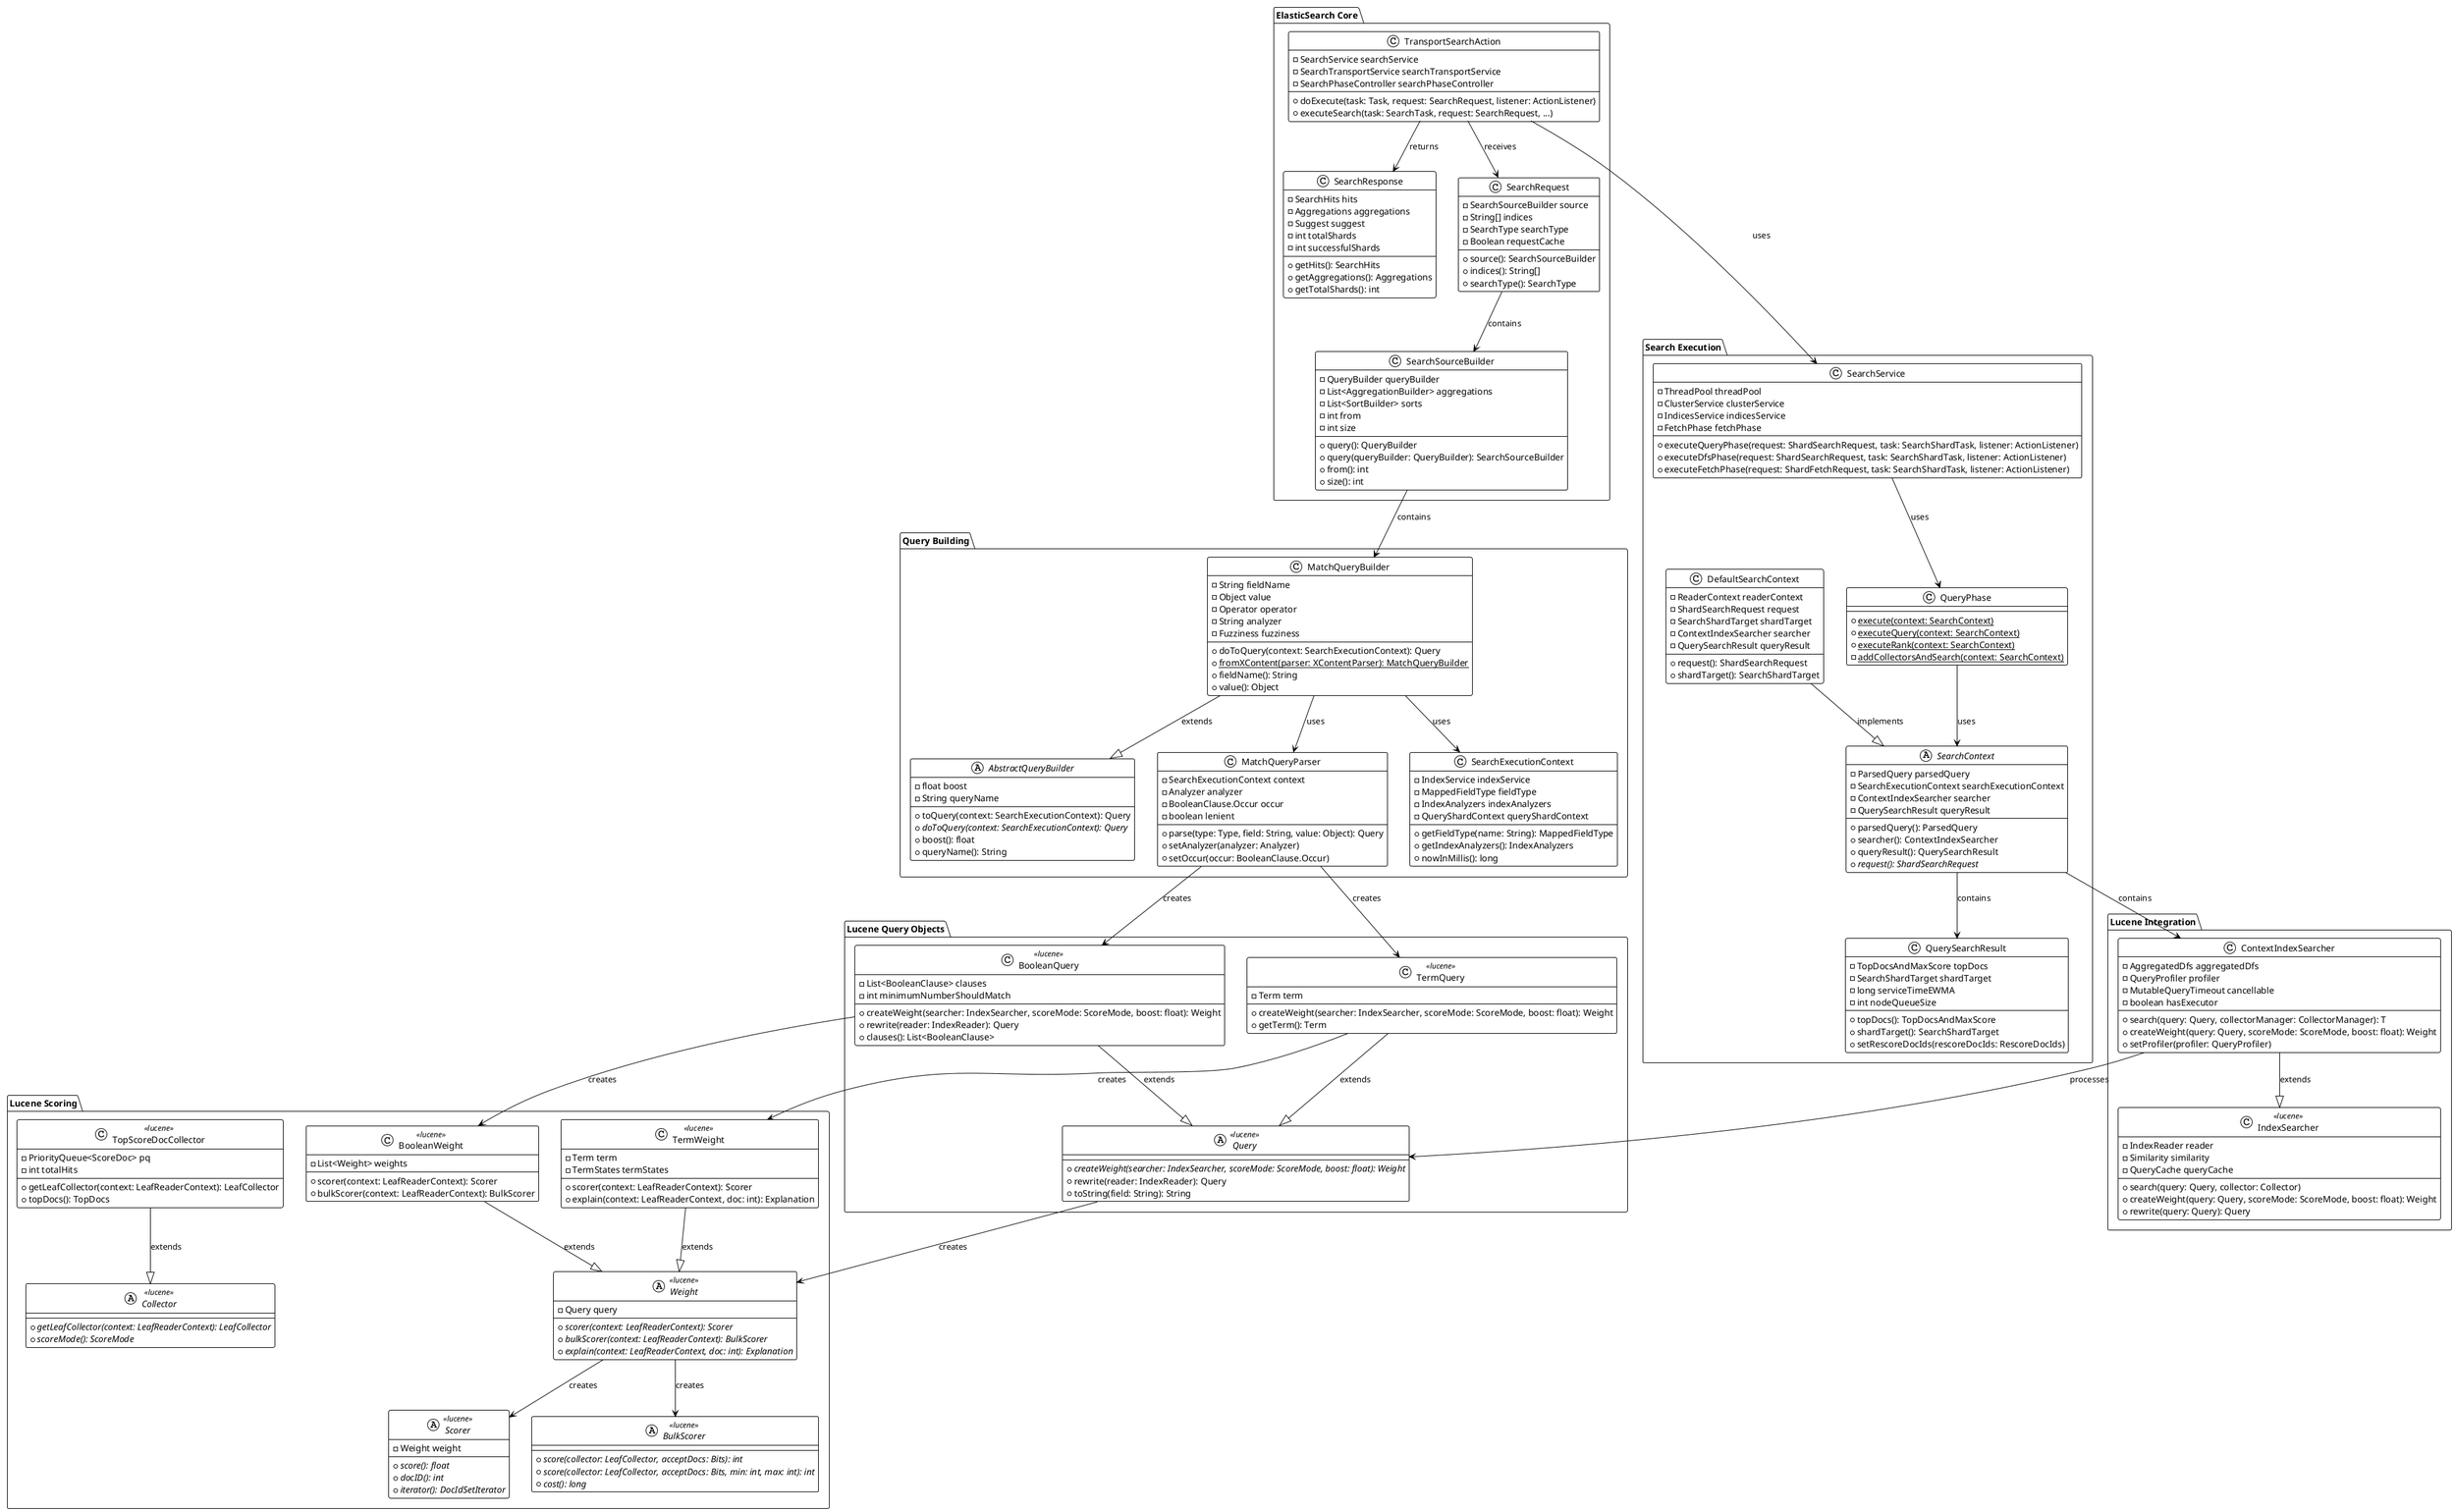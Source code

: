 @startuml
!theme plain

package "ElasticSearch Core" {
    class TransportSearchAction {
        -SearchService searchService
        -SearchTransportService searchTransportService
        -SearchPhaseController searchPhaseController
        +doExecute(task: Task, request: SearchRequest, listener: ActionListener)
        +executeSearch(task: SearchTask, request: SearchRequest, ...)
    }

    class SearchRequest {
        -SearchSourceBuilder source
        -String[] indices
        -SearchType searchType
        -Boolean requestCache
        +source(): SearchSourceBuilder
        +indices(): String[]
        +searchType(): SearchType
    }

    class SearchSourceBuilder {
        -QueryBuilder queryBuilder
        -List<AggregationBuilder> aggregations
        -List<SortBuilder> sorts
        -int from
        -int size
        +query(): QueryBuilder
        +query(queryBuilder: QueryBuilder): SearchSourceBuilder
        +from(): int
        +size(): int
    }

    class SearchResponse {
        -SearchHits hits
        -Aggregations aggregations
        -Suggest suggest
        -int totalShards
        -int successfulShards
        +getHits(): SearchHits
        +getAggregations(): Aggregations
        +getTotalShards(): int
    }
}

package "Query Building" {
    abstract class AbstractQueryBuilder {
        -float boost
        -String queryName
        +toQuery(context: SearchExecutionContext): Query
        +{abstract} doToQuery(context: SearchExecutionContext): Query
        +boost(): float
        +queryName(): String
    }

    class MatchQueryBuilder {
        -String fieldName
        -Object value
        -Operator operator
        -String analyzer
        -Fuzziness fuzziness
        +doToQuery(context: SearchExecutionContext): Query
        +{static} fromXContent(parser: XContentParser): MatchQueryBuilder
        +fieldName(): String
        +value(): Object
    }

    class MatchQueryParser {
        -SearchExecutionContext context
        -Analyzer analyzer
        -BooleanClause.Occur occur
        -boolean lenient
        +parse(type: Type, field: String, value: Object): Query
        +setAnalyzer(analyzer: Analyzer)
        +setOccur(occur: BooleanClause.Occur)
    }

    class SearchExecutionContext {
        -IndexService indexService
        -MappedFieldType fieldType
        -IndexAnalyzers indexAnalyzers
        -QueryShardContext queryShardContext
        +getFieldType(name: String): MappedFieldType
        +getIndexAnalyzers(): IndexAnalyzers
        +nowInMillis(): long
    }
}

package "Search Execution" {
    class SearchService {
        -ThreadPool threadPool
        -ClusterService clusterService
        -IndicesService indicesService
        -FetchPhase fetchPhase
        +executeQueryPhase(request: ShardSearchRequest, task: SearchShardTask, listener: ActionListener)
        +executeDfsPhase(request: ShardSearchRequest, task: SearchShardTask, listener: ActionListener)
        +executeFetchPhase(request: ShardFetchRequest, task: SearchShardTask, listener: ActionListener)
    }

    class QueryPhase {
        +{static} execute(context: SearchContext)
        +{static} executeQuery(context: SearchContext)
        +{static} executeRank(context: SearchContext)
        -{static} addCollectorsAndSearch(context: SearchContext)
    }

    abstract class SearchContext {
        -ParsedQuery parsedQuery
        -SearchExecutionContext searchExecutionContext
        -ContextIndexSearcher searcher
        -QuerySearchResult queryResult
        +parsedQuery(): ParsedQuery
        +searcher(): ContextIndexSearcher
        +queryResult(): QuerySearchResult
        +{abstract} request(): ShardSearchRequest
    }

    class DefaultSearchContext {
        -ReaderContext readerContext
        -ShardSearchRequest request
        -SearchShardTarget shardTarget
        -ContextIndexSearcher searcher
        -QuerySearchResult queryResult
        +request(): ShardSearchRequest
        +shardTarget(): SearchShardTarget
    }

    class QuerySearchResult {
        -TopDocsAndMaxScore topDocs
        -SearchShardTarget shardTarget
        -long serviceTimeEWMA
        -int nodeQueueSize
        +topDocs(): TopDocsAndMaxScore
        +shardTarget(): SearchShardTarget
        +setRescoreDocIds(rescoreDocIds: RescoreDocIds)
    }
}

package "Lucene Integration" {
    class ContextIndexSearcher {
        -AggregatedDfs aggregatedDfs
        -QueryProfiler profiler
        -MutableQueryTimeout cancellable
        -boolean hasExecutor
        +search(query: Query, collectorManager: CollectorManager): T
        +createWeight(query: Query, scoreMode: ScoreMode, boost: float): Weight
        +setProfiler(profiler: QueryProfiler)
    }

    class IndexSearcher <<lucene>> {
        -IndexReader reader
        -Similarity similarity
        -QueryCache queryCache
        +search(query: Query, collector: Collector)
        +createWeight(query: Query, scoreMode: ScoreMode, boost: float): Weight
        +rewrite(query: Query): Query
    }
}

package "Lucene Query Objects" {
    abstract class Query <<lucene>> {
        +{abstract} createWeight(searcher: IndexSearcher, scoreMode: ScoreMode, boost: float): Weight
        +rewrite(reader: IndexReader): Query
        +toString(field: String): String
    }

    class BooleanQuery <<lucene>> {
        -List<BooleanClause> clauses
        -int minimumNumberShouldMatch
        +createWeight(searcher: IndexSearcher, scoreMode: ScoreMode, boost: float): Weight
        +rewrite(reader: IndexReader): Query
        +clauses(): List<BooleanClause>
    }

    class TermQuery <<lucene>> {
        -Term term
        +createWeight(searcher: IndexSearcher, scoreMode: ScoreMode, boost: float): Weight
        +getTerm(): Term
    }
}

package "Lucene Scoring" {
    abstract class Weight <<lucene>> {
        -Query query
        +{abstract} scorer(context: LeafReaderContext): Scorer
        +{abstract} bulkScorer(context: LeafReaderContext): BulkScorer
        +{abstract} explain(context: LeafReaderContext, doc: int): Explanation
    }

    class BooleanWeight <<lucene>> {
        -List<Weight> weights
        +scorer(context: LeafReaderContext): Scorer
        +bulkScorer(context: LeafReaderContext): BulkScorer
    }

    class TermWeight <<lucene>> {
        -Term term
        -TermStates termStates
        +scorer(context: LeafReaderContext): Scorer
        +explain(context: LeafReaderContext, doc: int): Explanation
    }

    abstract class Scorer <<lucene>> {
        -Weight weight
        +{abstract} score(): float
        +{abstract} docID(): int
        +{abstract} iterator(): DocIdSetIterator
    }

    abstract class BulkScorer <<lucene>> {
        +{abstract} score(collector: LeafCollector, acceptDocs: Bits): int
        +{abstract} score(collector: LeafCollector, acceptDocs: Bits, min: int, max: int): int
        +{abstract} cost(): long
    }

    abstract class Collector <<lucene>> {
        +{abstract} getLeafCollector(context: LeafReaderContext): LeafCollector
        +{abstract} scoreMode(): ScoreMode
    }

    class TopScoreDocCollector <<lucene>> {
        -PriorityQueue<ScoreDoc> pq
        -int totalHits
        +getLeafCollector(context: LeafReaderContext): LeafCollector
        +topDocs(): TopDocs
    }
}

' Relationships
TransportSearchAction --> SearchRequest : receives
TransportSearchAction --> SearchResponse : returns
TransportSearchAction --> SearchService : uses
SearchRequest --> SearchSourceBuilder : contains
SearchSourceBuilder --> MatchQueryBuilder : contains
MatchQueryBuilder --|> AbstractQueryBuilder : extends
MatchQueryBuilder --> MatchQueryParser : uses
MatchQueryBuilder --> SearchExecutionContext : uses
MatchQueryParser --> BooleanQuery : creates
MatchQueryParser --> TermQuery : creates
SearchService --> QueryPhase : uses
QueryPhase --> SearchContext : uses
SearchContext --> ContextIndexSearcher : contains
SearchContext --> QuerySearchResult : contains
DefaultSearchContext --|> SearchContext : implements
ContextIndexSearcher --|> IndexSearcher : extends
ContextIndexSearcher --> Query : processes
BooleanQuery --|> Query : extends
TermQuery --|> Query : extends
Query --> Weight : creates
BooleanQuery --> BooleanWeight : creates
TermQuery --> TermWeight : creates
BooleanWeight --|> Weight : extends
TermWeight --|> Weight : extends
Weight --> Scorer : creates
Weight --> BulkScorer : creates
TopScoreDocCollector --|> Collector : extends

@enduml